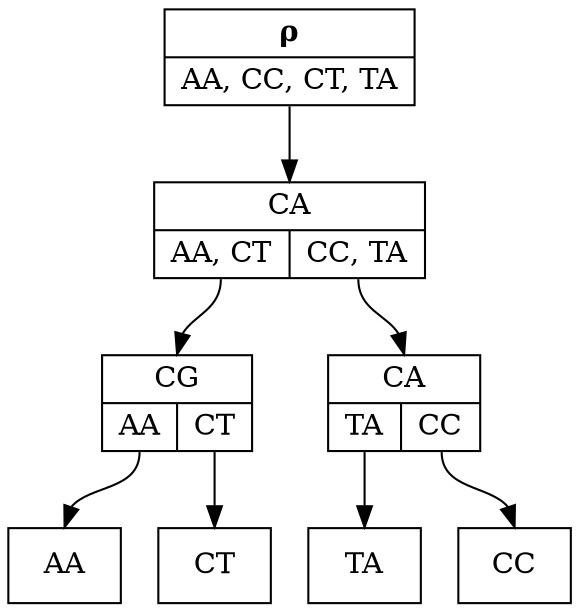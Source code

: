 digraph "labeled partition DAG" {
	node [shape=record]
	5081790016 [label="<label> AA"]
	5081790640 [label="<label> CT"]
	5081789296 [label="{ <label> CG |{<AA> AA|<CT> CT} }"]
	5081789296:AA:s -> 5081790016:n [label=""]
	5081789296:CT:s -> 5081790640:n [label=""]
	5081791072 [label="<label> TA"]
	5081791168 [label="<label> CC"]
	5081790976 [label="{ <label> CA |{<TA> TA|<CC> CC} }"]
	5081790976:TA:s -> 5081791072:n [label=""]
	5081790976:CC:s -> 5081791168:n [label=""]
	5081747216 [label="{ <label> CA |{<AA, CT> AA, CT|<CC, TA> CC, TA} }"]
	5081747216:"AA, CT":s -> 5081789296:n [label=""]
	5081747216:"CC, TA":s -> 5081790976:n [label=""]
	5081791792 [label="{ <label> 𝛒 |{<AA, CC, CT, TA> AA, CC, CT, TA} }"]
	5081791792:"AA, CC, CT, TA":s -> 5081747216:n [label=""]
}
